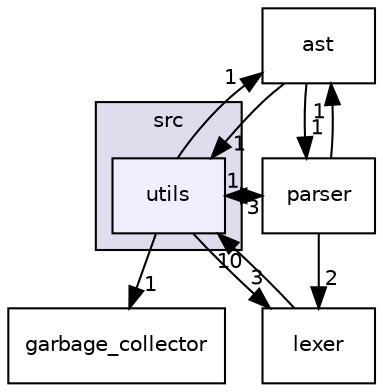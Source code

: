 digraph "src/utils" {
  compound=true
  node [ fontsize="10", fontname="Helvetica"];
  edge [ labelfontsize="10", labelfontname="Helvetica"];
  subgraph clusterdir_68267d1309a1af8e8297ef4c3efbcdba {
    graph [ bgcolor="#ddddee", pencolor="black", label="src" fontname="Helvetica", fontsize="10", URL="dir_68267d1309a1af8e8297ef4c3efbcdba.html"]
  dir_313caf1132e152dd9b58bea13a4052ca [shape=box, label="utils", style="filled", fillcolor="#eeeeff", pencolor="black", URL="dir_313caf1132e152dd9b58bea13a4052ca.html"];
  }
  dir_2b4a1149da780829f75b1f547ed6bce9 [shape=box label="garbage_collector" URL="dir_2b4a1149da780829f75b1f547ed6bce9.html"];
  dir_203e5988f1ed315d29383d699972de6f [shape=box label="ast" URL="dir_203e5988f1ed315d29383d699972de6f.html"];
  dir_6cd8491d143eb218b70983dbdb3c58bc [shape=box label="parser" URL="dir_6cd8491d143eb218b70983dbdb3c58bc.html"];
  dir_e1aa690b4af0a0538ec65649b0390051 [shape=box label="lexer" URL="dir_e1aa690b4af0a0538ec65649b0390051.html"];
  dir_203e5988f1ed315d29383d699972de6f->dir_6cd8491d143eb218b70983dbdb3c58bc [headlabel="1", labeldistance=1.5 headhref="dir_000005_000016.html"];
  dir_203e5988f1ed315d29383d699972de6f->dir_313caf1132e152dd9b58bea13a4052ca [headlabel="1", labeldistance=1.5 headhref="dir_000005_000017.html"];
  dir_6cd8491d143eb218b70983dbdb3c58bc->dir_203e5988f1ed315d29383d699972de6f [headlabel="1", labeldistance=1.5 headhref="dir_000016_000005.html"];
  dir_6cd8491d143eb218b70983dbdb3c58bc->dir_e1aa690b4af0a0538ec65649b0390051 [headlabel="2", labeldistance=1.5 headhref="dir_000016_000015.html"];
  dir_6cd8491d143eb218b70983dbdb3c58bc->dir_313caf1132e152dd9b58bea13a4052ca [headlabel="3", labeldistance=1.5 headhref="dir_000016_000017.html"];
  dir_e1aa690b4af0a0538ec65649b0390051->dir_313caf1132e152dd9b58bea13a4052ca [headlabel="10", labeldistance=1.5 headhref="dir_000015_000017.html"];
  dir_313caf1132e152dd9b58bea13a4052ca->dir_2b4a1149da780829f75b1f547ed6bce9 [headlabel="1", labeldistance=1.5 headhref="dir_000017_000013.html"];
  dir_313caf1132e152dd9b58bea13a4052ca->dir_203e5988f1ed315d29383d699972de6f [headlabel="1", labeldistance=1.5 headhref="dir_000017_000005.html"];
  dir_313caf1132e152dd9b58bea13a4052ca->dir_6cd8491d143eb218b70983dbdb3c58bc [headlabel="1", labeldistance=1.5 headhref="dir_000017_000016.html"];
  dir_313caf1132e152dd9b58bea13a4052ca->dir_e1aa690b4af0a0538ec65649b0390051 [headlabel="3", labeldistance=1.5 headhref="dir_000017_000015.html"];
}

